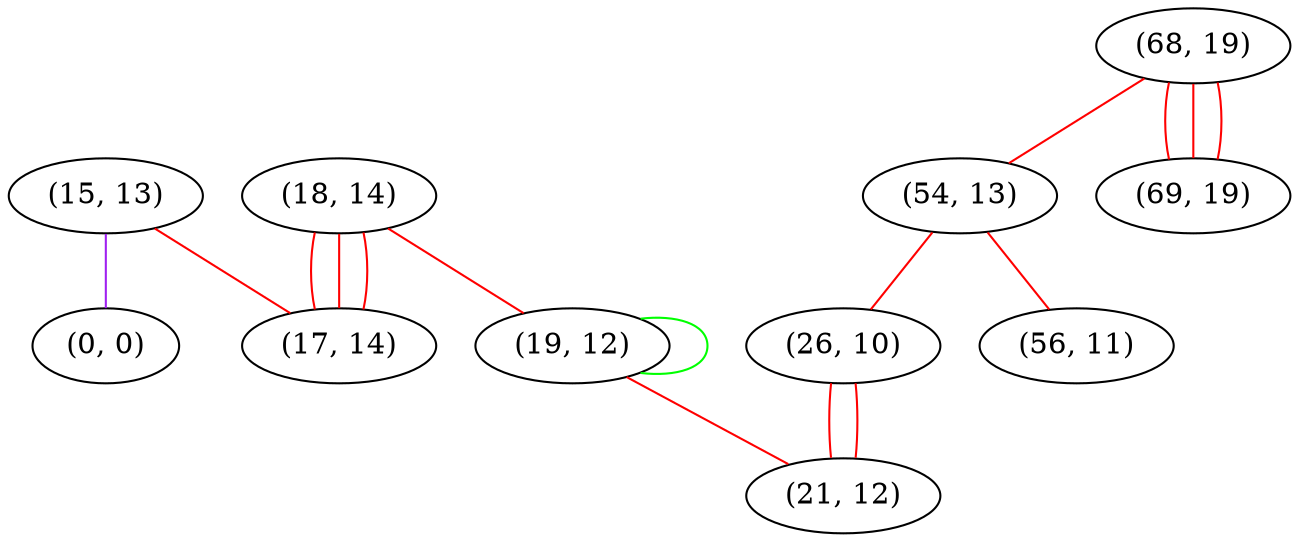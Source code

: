graph "" {
"(15, 13)";
"(68, 19)";
"(54, 13)";
"(18, 14)";
"(69, 19)";
"(0, 0)";
"(19, 12)";
"(26, 10)";
"(21, 12)";
"(17, 14)";
"(56, 11)";
"(15, 13)" -- "(0, 0)"  [color=purple, key=0, weight=4];
"(15, 13)" -- "(17, 14)"  [color=red, key=0, weight=1];
"(68, 19)" -- "(54, 13)"  [color=red, key=0, weight=1];
"(68, 19)" -- "(69, 19)"  [color=red, key=0, weight=1];
"(68, 19)" -- "(69, 19)"  [color=red, key=1, weight=1];
"(68, 19)" -- "(69, 19)"  [color=red, key=2, weight=1];
"(54, 13)" -- "(56, 11)"  [color=red, key=0, weight=1];
"(54, 13)" -- "(26, 10)"  [color=red, key=0, weight=1];
"(18, 14)" -- "(19, 12)"  [color=red, key=0, weight=1];
"(18, 14)" -- "(17, 14)"  [color=red, key=0, weight=1];
"(18, 14)" -- "(17, 14)"  [color=red, key=1, weight=1];
"(18, 14)" -- "(17, 14)"  [color=red, key=2, weight=1];
"(19, 12)" -- "(21, 12)"  [color=red, key=0, weight=1];
"(19, 12)" -- "(19, 12)"  [color=green, key=0, weight=2];
"(26, 10)" -- "(21, 12)"  [color=red, key=0, weight=1];
"(26, 10)" -- "(21, 12)"  [color=red, key=1, weight=1];
}
